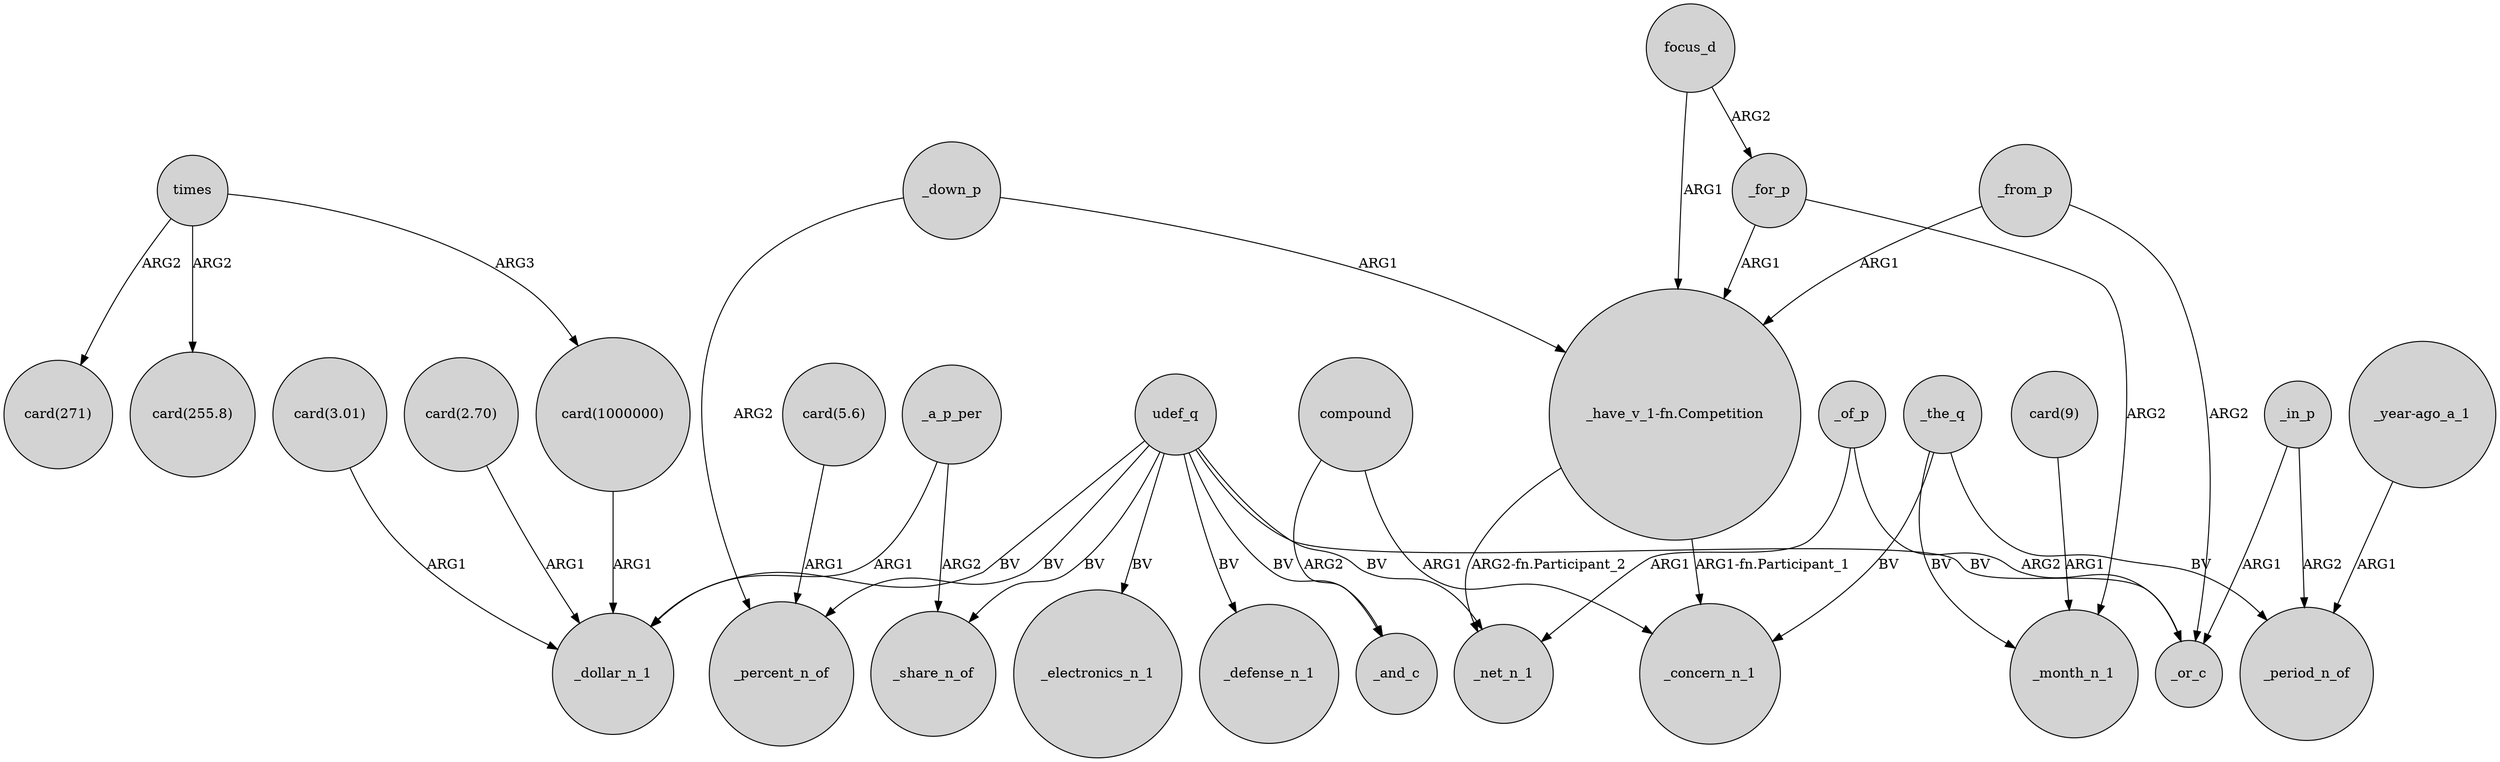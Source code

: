digraph {
	node [shape=circle style=filled]
	"card(3.01)" -> _dollar_n_1 [label=ARG1]
	"card(5.6)" -> _percent_n_of [label=ARG1]
	_in_p -> _or_c [label=ARG1]
	_the_q -> _month_n_1 [label=BV]
	times -> "card(255.8)" [label=ARG2]
	_in_p -> _period_n_of [label=ARG2]
	"card(2.70)" -> _dollar_n_1 [label=ARG1]
	times -> "card(1000000)" [label=ARG3]
	"_year-ago_a_1" -> _period_n_of [label=ARG1]
	udef_q -> _electronics_n_1 [label=BV]
	focus_d -> "_have_v_1-fn.Competition" [label=ARG1]
	udef_q -> _defense_n_1 [label=BV]
	udef_q -> _and_c [label=BV]
	_the_q -> _concern_n_1 [label=BV]
	"_have_v_1-fn.Competition" -> _net_n_1 [label="ARG2-fn.Participant_2"]
	compound -> _and_c [label=ARG2]
	"_have_v_1-fn.Competition" -> _concern_n_1 [label="ARG1-fn.Participant_1"]
	udef_q -> _or_c [label=BV]
	_a_p_per -> _share_n_of [label=ARG2]
	udef_q -> _percent_n_of [label=BV]
	udef_q -> _share_n_of [label=BV]
	udef_q -> _net_n_1 [label=BV]
	udef_q -> _dollar_n_1 [label=BV]
	compound -> _concern_n_1 [label=ARG1]
	"card(1000000)" -> _dollar_n_1 [label=ARG1]
	_of_p -> _net_n_1 [label=ARG1]
	_from_p -> "_have_v_1-fn.Competition" [label=ARG1]
	_from_p -> _or_c [label=ARG2]
	_a_p_per -> _dollar_n_1 [label=ARG1]
	_for_p -> "_have_v_1-fn.Competition" [label=ARG1]
	_down_p -> "_have_v_1-fn.Competition" [label=ARG1]
	_of_p -> _or_c [label=ARG2]
	_down_p -> _percent_n_of [label=ARG2]
	_the_q -> _period_n_of [label=BV]
	"card(9)" -> _month_n_1 [label=ARG1]
	focus_d -> _for_p [label=ARG2]
	times -> "card(271)" [label=ARG2]
	_for_p -> _month_n_1 [label=ARG2]
}
